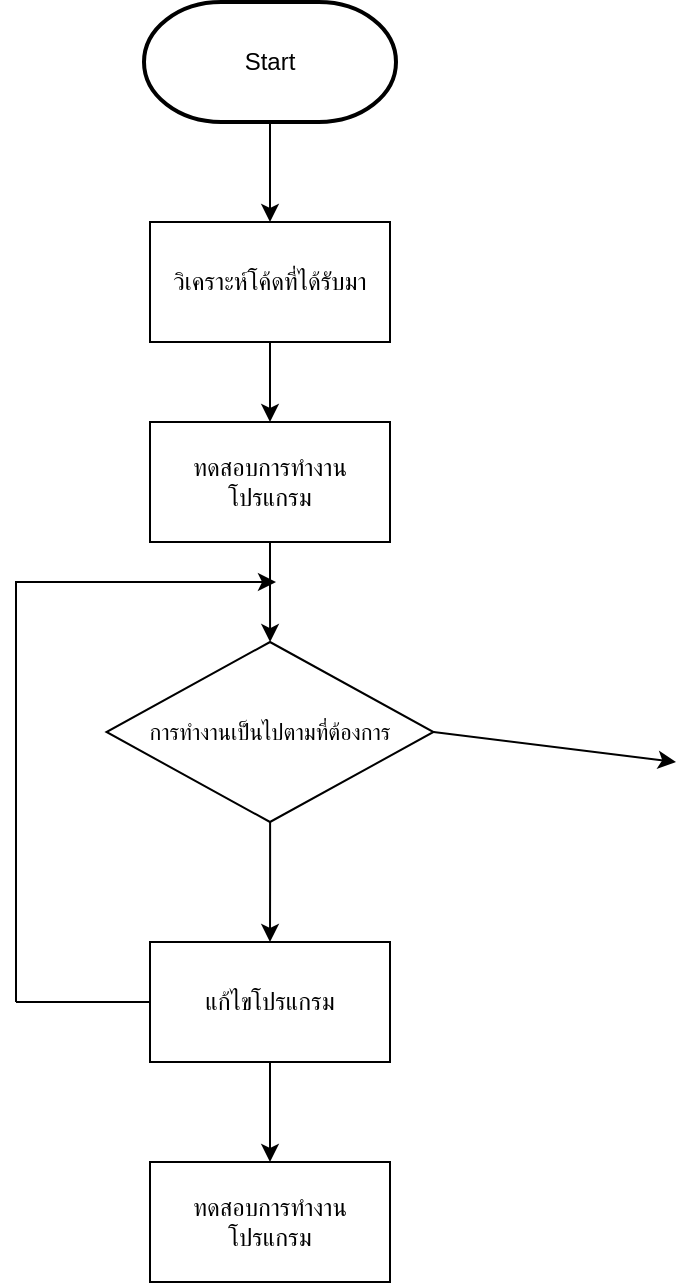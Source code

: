<mxfile version="24.8.6">
  <diagram name="Page-1" id="DuXZzbCSL1fpq2oBDUcA">
    <mxGraphModel dx="456" dy="258" grid="1" gridSize="10" guides="1" tooltips="1" connect="1" arrows="1" fold="1" page="1" pageScale="1" pageWidth="827" pageHeight="1169" math="0" shadow="0">
      <root>
        <mxCell id="0" />
        <mxCell id="1" parent="0" />
        <mxCell id="lJPXdTyREccG4QOEyWTy-10" value="" style="edgeStyle=orthogonalEdgeStyle;rounded=0;orthogonalLoop=1;jettySize=auto;html=1;fontFamily=Helvetica;fontSize=12;fontColor=default;resizable=1;" edge="1" parent="1" source="lJPXdTyREccG4QOEyWTy-2" target="lJPXdTyREccG4QOEyWTy-9">
          <mxGeometry relative="1" as="geometry" />
        </mxCell>
        <mxCell id="lJPXdTyREccG4QOEyWTy-2" value="วิเคราะห์โค้ดที่ได้รับมา" style="rounded=0;whiteSpace=wrap;html=1;strokeColor=default;align=center;verticalAlign=middle;fontFamily=Helvetica;fontSize=12;fontColor=default;resizable=1;fillColor=#FFFFFF;" vertex="1" parent="1">
          <mxGeometry x="367" y="180" width="120" height="60" as="geometry" />
        </mxCell>
        <mxCell id="lJPXdTyREccG4QOEyWTy-3" value="" style="edgeStyle=orthogonalEdgeStyle;rounded=0;orthogonalLoop=1;jettySize=auto;html=1;fontFamily=Helvetica;fontSize=12;fontColor=default;resizable=1;" edge="1" parent="1" source="lJPXdTyREccG4QOEyWTy-1" target="lJPXdTyREccG4QOEyWTy-2">
          <mxGeometry relative="1" as="geometry" />
        </mxCell>
        <mxCell id="lJPXdTyREccG4QOEyWTy-1" value="Start" style="strokeWidth=2;html=1;shape=mxgraph.flowchart.terminator;whiteSpace=wrap;rounded=0;strokeColor=default;align=center;verticalAlign=middle;fontFamily=Helvetica;fontSize=12;fontColor=default;resizable=1;fillColor=#FFFFFF;" vertex="1" parent="1">
          <mxGeometry x="364" y="70" width="126" height="60" as="geometry" />
        </mxCell>
        <mxCell id="lJPXdTyREccG4QOEyWTy-17" value="" style="edgeStyle=orthogonalEdgeStyle;rounded=0;orthogonalLoop=1;jettySize=auto;html=1;fontFamily=Helvetica;fontSize=12;fontColor=default;resizable=1;" edge="1" parent="1" source="lJPXdTyREccG4QOEyWTy-6" target="lJPXdTyREccG4QOEyWTy-12">
          <mxGeometry relative="1" as="geometry" />
        </mxCell>
        <mxCell id="lJPXdTyREccG4QOEyWTy-6" value="&lt;font style=&quot;font-size: 11px;&quot;&gt;การทำงานเป็นไปตามที่ต้องการ&lt;/font&gt;" style="shape=rhombus;perimeter=rhombusPerimeter;whiteSpace=wrap;html=1;align=center;rounded=0;strokeColor=default;verticalAlign=middle;fontFamily=Helvetica;fontSize=12;fontColor=default;resizable=1;fillColor=#FFFFFF;" vertex="1" parent="1">
          <mxGeometry x="345.25" y="390" width="163.5" height="90" as="geometry" />
        </mxCell>
        <mxCell id="lJPXdTyREccG4QOEyWTy-11" value="" style="edgeStyle=orthogonalEdgeStyle;rounded=0;orthogonalLoop=1;jettySize=auto;html=1;fontFamily=Helvetica;fontSize=12;fontColor=default;resizable=1;" edge="1" parent="1" source="lJPXdTyREccG4QOEyWTy-9" target="lJPXdTyREccG4QOEyWTy-6">
          <mxGeometry relative="1" as="geometry" />
        </mxCell>
        <mxCell id="lJPXdTyREccG4QOEyWTy-9" value="ทดสอบการทำงานโปรแกรม" style="rounded=0;whiteSpace=wrap;html=1;strokeColor=default;align=center;verticalAlign=middle;fontFamily=Helvetica;fontSize=12;fontColor=default;resizable=1;fillColor=#FFFFFF;" vertex="1" parent="1">
          <mxGeometry x="367" y="280" width="120" height="60" as="geometry" />
        </mxCell>
        <mxCell id="lJPXdTyREccG4QOEyWTy-20" value="" style="edgeStyle=orthogonalEdgeStyle;rounded=0;orthogonalLoop=1;jettySize=auto;html=1;fontFamily=Helvetica;fontSize=12;fontColor=default;resizable=1;" edge="1" parent="1" source="lJPXdTyREccG4QOEyWTy-12" target="lJPXdTyREccG4QOEyWTy-19">
          <mxGeometry relative="1" as="geometry" />
        </mxCell>
        <mxCell id="lJPXdTyREccG4QOEyWTy-12" value="แก้ไขโปรแกรม" style="rounded=0;whiteSpace=wrap;html=1;strokeColor=default;align=center;verticalAlign=middle;fontFamily=Helvetica;fontSize=12;fontColor=default;resizable=1;fillColor=#FFFFFF;movable=1;rotatable=1;deletable=1;editable=1;locked=0;connectable=1;" vertex="1" parent="1">
          <mxGeometry x="367" y="540" width="120" height="60" as="geometry" />
        </mxCell>
        <mxCell id="lJPXdTyREccG4QOEyWTy-14" value="" style="endArrow=classic;html=1;rounded=0;fontFamily=Helvetica;fontSize=12;fontColor=default;resizable=1;" edge="1" parent="1">
          <mxGeometry width="50" height="50" relative="1" as="geometry">
            <mxPoint x="300" y="570" as="sourcePoint" />
            <mxPoint x="430" y="360" as="targetPoint" />
            <Array as="points">
              <mxPoint x="300" y="520" />
              <mxPoint x="300" y="360" />
            </Array>
          </mxGeometry>
        </mxCell>
        <mxCell id="lJPXdTyREccG4QOEyWTy-15" value="" style="endArrow=none;html=1;rounded=0;fontFamily=Helvetica;fontSize=12;fontColor=default;resizable=1;entryX=0;entryY=0.5;entryDx=0;entryDy=0;" edge="1" parent="1" target="lJPXdTyREccG4QOEyWTy-12">
          <mxGeometry width="50" height="50" relative="1" as="geometry">
            <mxPoint x="300" y="570" as="sourcePoint" />
            <mxPoint x="370" y="500" as="targetPoint" />
            <Array as="points">
              <mxPoint x="330" y="570" />
            </Array>
          </mxGeometry>
        </mxCell>
        <mxCell id="lJPXdTyREccG4QOEyWTy-19" value="ทดสอบการทำงานโปรแกรม" style="rounded=0;whiteSpace=wrap;html=1;strokeColor=default;align=center;verticalAlign=middle;fontFamily=Helvetica;fontSize=12;fontColor=default;resizable=1;fillColor=#FFFFFF;" vertex="1" parent="1">
          <mxGeometry x="367" y="650" width="120" height="60" as="geometry" />
        </mxCell>
        <mxCell id="lJPXdTyREccG4QOEyWTy-21" value="" style="endArrow=classic;html=1;rounded=0;fontFamily=Helvetica;fontSize=12;fontColor=default;resizable=1;exitX=1;exitY=0.5;exitDx=0;exitDy=0;" edge="1" parent="1" source="lJPXdTyREccG4QOEyWTy-6">
          <mxGeometry width="50" height="50" relative="1" as="geometry">
            <mxPoint x="580" y="500" as="sourcePoint" />
            <mxPoint x="630" y="450" as="targetPoint" />
          </mxGeometry>
        </mxCell>
      </root>
    </mxGraphModel>
  </diagram>
</mxfile>
